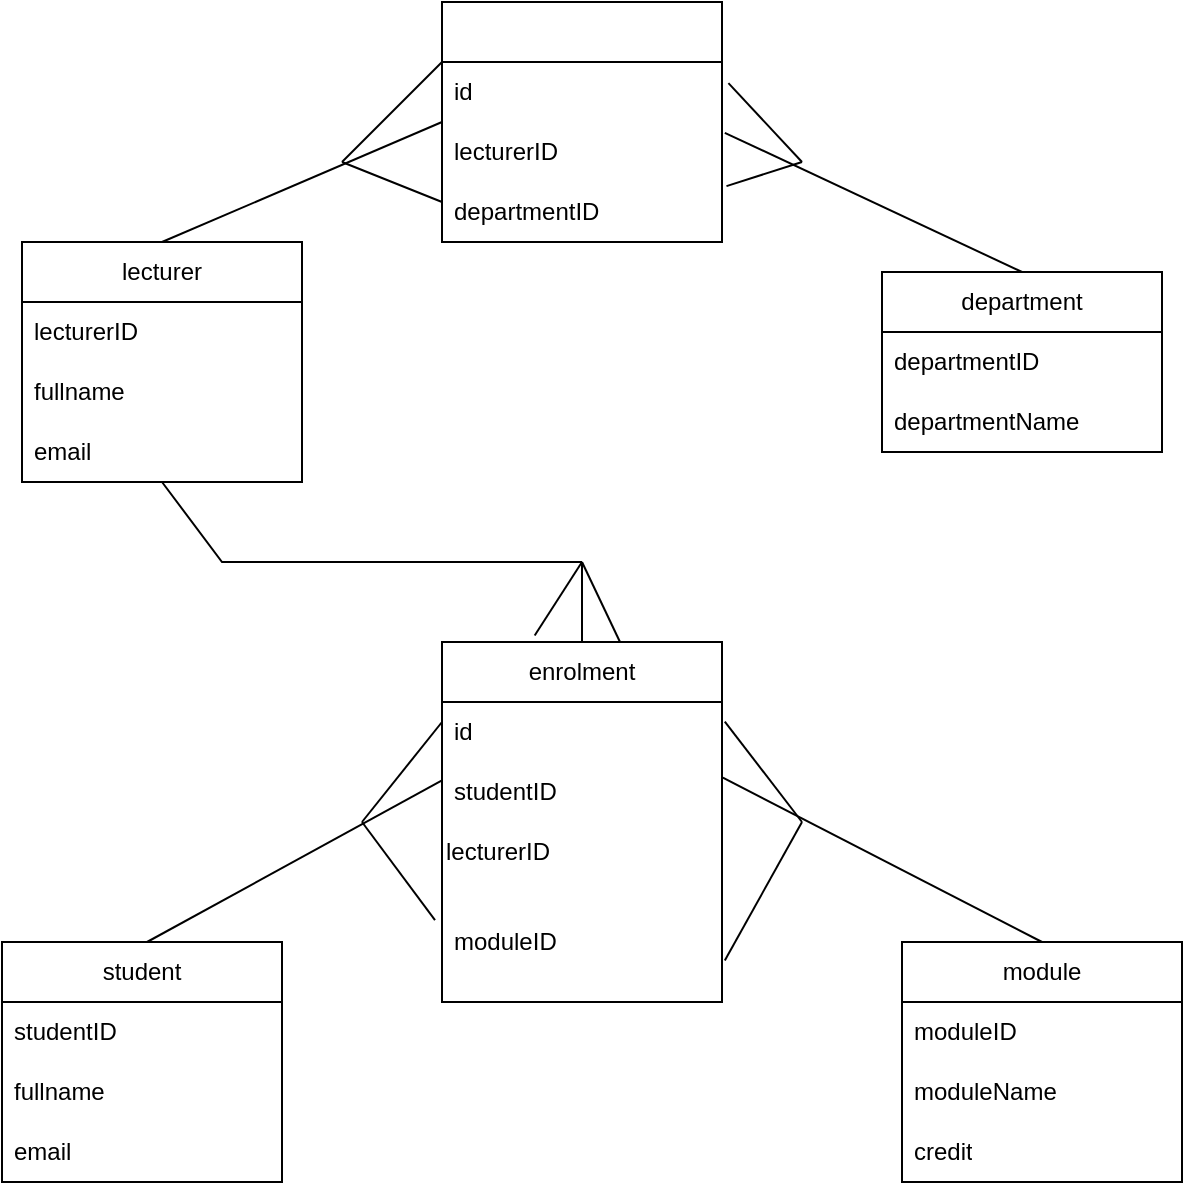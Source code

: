 <mxfile version="24.7.13">
  <diagram id="C5RBs43oDa-KdzZeNtuy" name="Page-1">
    <mxGraphModel dx="1290" dy="557" grid="1" gridSize="10" guides="1" tooltips="1" connect="1" arrows="1" fold="1" page="1" pageScale="1" pageWidth="827" pageHeight="1169" background="none" math="0" shadow="0">
      <root>
        <mxCell id="WIyWlLk6GJQsqaUBKTNV-0" />
        <mxCell id="WIyWlLk6GJQsqaUBKTNV-1" parent="WIyWlLk6GJQsqaUBKTNV-0" />
        <mxCell id="Rsjt8zpwqtJUwQKW7C8x-0" value="student" style="swimlane;fontStyle=0;childLayout=stackLayout;horizontal=1;startSize=30;horizontalStack=0;resizeParent=1;resizeParentMax=0;resizeLast=0;collapsible=1;marginBottom=0;whiteSpace=wrap;html=1;" parent="WIyWlLk6GJQsqaUBKTNV-1" vertex="1">
          <mxGeometry x="90" y="510" width="140" height="120" as="geometry" />
        </mxCell>
        <mxCell id="Rsjt8zpwqtJUwQKW7C8x-1" value="studentID" style="text;strokeColor=none;fillColor=none;align=left;verticalAlign=middle;spacingLeft=4;spacingRight=4;overflow=hidden;points=[[0,0.5],[1,0.5]];portConstraint=eastwest;rotatable=0;whiteSpace=wrap;html=1;" parent="Rsjt8zpwqtJUwQKW7C8x-0" vertex="1">
          <mxGeometry y="30" width="140" height="30" as="geometry" />
        </mxCell>
        <mxCell id="Rsjt8zpwqtJUwQKW7C8x-2" value="fullname" style="text;strokeColor=none;fillColor=none;align=left;verticalAlign=middle;spacingLeft=4;spacingRight=4;overflow=hidden;points=[[0,0.5],[1,0.5]];portConstraint=eastwest;rotatable=0;whiteSpace=wrap;html=1;" parent="Rsjt8zpwqtJUwQKW7C8x-0" vertex="1">
          <mxGeometry y="60" width="140" height="30" as="geometry" />
        </mxCell>
        <mxCell id="Rsjt8zpwqtJUwQKW7C8x-3" value="email" style="text;strokeColor=none;fillColor=none;align=left;verticalAlign=middle;spacingLeft=4;spacingRight=4;overflow=hidden;points=[[0,0.5],[1,0.5]];portConstraint=eastwest;rotatable=0;whiteSpace=wrap;html=1;" parent="Rsjt8zpwqtJUwQKW7C8x-0" vertex="1">
          <mxGeometry y="90" width="140" height="30" as="geometry" />
        </mxCell>
        <mxCell id="Rsjt8zpwqtJUwQKW7C8x-4" value="module" style="swimlane;fontStyle=0;childLayout=stackLayout;horizontal=1;startSize=30;horizontalStack=0;resizeParent=1;resizeParentMax=0;resizeLast=0;collapsible=1;marginBottom=0;whiteSpace=wrap;html=1;" parent="WIyWlLk6GJQsqaUBKTNV-1" vertex="1">
          <mxGeometry x="540" y="510" width="140" height="120" as="geometry" />
        </mxCell>
        <mxCell id="Rsjt8zpwqtJUwQKW7C8x-5" value="moduleID&lt;span style=&quot;white-space: pre;&quot;&gt;&#x9;&lt;/span&gt;" style="text;strokeColor=none;fillColor=none;align=left;verticalAlign=middle;spacingLeft=4;spacingRight=4;overflow=hidden;points=[[0,0.5],[1,0.5]];portConstraint=eastwest;rotatable=0;whiteSpace=wrap;html=1;" parent="Rsjt8zpwqtJUwQKW7C8x-4" vertex="1">
          <mxGeometry y="30" width="140" height="30" as="geometry" />
        </mxCell>
        <mxCell id="Rsjt8zpwqtJUwQKW7C8x-6" value="moduleName" style="text;strokeColor=none;fillColor=none;align=left;verticalAlign=middle;spacingLeft=4;spacingRight=4;overflow=hidden;points=[[0,0.5],[1,0.5]];portConstraint=eastwest;rotatable=0;whiteSpace=wrap;html=1;" parent="Rsjt8zpwqtJUwQKW7C8x-4" vertex="1">
          <mxGeometry y="60" width="140" height="30" as="geometry" />
        </mxCell>
        <mxCell id="Rsjt8zpwqtJUwQKW7C8x-7" value="credit" style="text;strokeColor=none;fillColor=none;align=left;verticalAlign=middle;spacingLeft=4;spacingRight=4;overflow=hidden;points=[[0,0.5],[1,0.5]];portConstraint=eastwest;rotatable=0;whiteSpace=wrap;html=1;" parent="Rsjt8zpwqtJUwQKW7C8x-4" vertex="1">
          <mxGeometry y="90" width="140" height="30" as="geometry" />
        </mxCell>
        <mxCell id="Rsjt8zpwqtJUwQKW7C8x-8" value="enrolment" style="swimlane;fontStyle=0;childLayout=stackLayout;horizontal=1;startSize=30;horizontalStack=0;resizeParent=1;resizeParentMax=0;resizeLast=0;collapsible=1;marginBottom=0;whiteSpace=wrap;html=1;" parent="WIyWlLk6GJQsqaUBKTNV-1" vertex="1">
          <mxGeometry x="310" y="360" width="140" height="180" as="geometry" />
        </mxCell>
        <mxCell id="Rsjt8zpwqtJUwQKW7C8x-9" value="id" style="text;strokeColor=none;fillColor=none;align=left;verticalAlign=middle;spacingLeft=4;spacingRight=4;overflow=hidden;points=[[0,0.5],[1,0.5]];portConstraint=eastwest;rotatable=0;whiteSpace=wrap;html=1;" parent="Rsjt8zpwqtJUwQKW7C8x-8" vertex="1">
          <mxGeometry y="30" width="140" height="30" as="geometry" />
        </mxCell>
        <mxCell id="Rsjt8zpwqtJUwQKW7C8x-10" value="studentID" style="text;strokeColor=none;fillColor=none;align=left;verticalAlign=middle;spacingLeft=4;spacingRight=4;overflow=hidden;points=[[0,0.5],[1,0.5]];portConstraint=eastwest;rotatable=0;whiteSpace=wrap;html=1;" parent="Rsjt8zpwqtJUwQKW7C8x-8" vertex="1">
          <mxGeometry y="60" width="140" height="30" as="geometry" />
        </mxCell>
        <mxCell id="e57_8hQNEqaie21rD2yh-12" value="lecturerID" style="text;html=1;align=left;verticalAlign=middle;whiteSpace=wrap;rounded=0;" vertex="1" parent="Rsjt8zpwqtJUwQKW7C8x-8">
          <mxGeometry y="90" width="140" height="30" as="geometry" />
        </mxCell>
        <mxCell id="Rsjt8zpwqtJUwQKW7C8x-11" value="moduleID" style="text;strokeColor=none;fillColor=none;align=left;verticalAlign=middle;spacingLeft=4;spacingRight=4;overflow=hidden;points=[[0,0.5],[1,0.5]];portConstraint=eastwest;rotatable=0;whiteSpace=wrap;html=1;" parent="Rsjt8zpwqtJUwQKW7C8x-8" vertex="1">
          <mxGeometry y="120" width="140" height="60" as="geometry" />
        </mxCell>
        <mxCell id="Rsjt8zpwqtJUwQKW7C8x-12" value="" style="endArrow=none;html=1;rounded=0;exitX=0.5;exitY=0;exitDx=0;exitDy=0;entryX=-0.018;entryY=0.307;entryDx=0;entryDy=0;entryPerimeter=0;" parent="WIyWlLk6GJQsqaUBKTNV-1" edge="1">
          <mxGeometry width="50" height="50" relative="1" as="geometry">
            <mxPoint x="162.52" y="510" as="sourcePoint" />
            <mxPoint x="310" y="429.21" as="targetPoint" />
            <Array as="points" />
          </mxGeometry>
        </mxCell>
        <mxCell id="Rsjt8zpwqtJUwQKW7C8x-13" value="" style="endArrow=none;html=1;rounded=0;" parent="WIyWlLk6GJQsqaUBKTNV-1" edge="1">
          <mxGeometry width="50" height="50" relative="1" as="geometry">
            <mxPoint x="270" y="450" as="sourcePoint" />
            <mxPoint x="310" y="400" as="targetPoint" />
          </mxGeometry>
        </mxCell>
        <mxCell id="Rsjt8zpwqtJUwQKW7C8x-14" value="" style="endArrow=none;html=1;rounded=0;entryX=-0.025;entryY=0.318;entryDx=0;entryDy=0;entryPerimeter=0;" parent="WIyWlLk6GJQsqaUBKTNV-1" target="Rsjt8zpwqtJUwQKW7C8x-11" edge="1">
          <mxGeometry width="50" height="50" relative="1" as="geometry">
            <mxPoint x="270" y="450" as="sourcePoint" />
            <mxPoint x="320" y="410" as="targetPoint" />
          </mxGeometry>
        </mxCell>
        <mxCell id="Rsjt8zpwqtJUwQKW7C8x-19" value="" style="endArrow=none;html=1;rounded=0;exitX=1.003;exitY=0.261;exitDx=0;exitDy=0;exitPerimeter=0;entryX=0.5;entryY=0;entryDx=0;entryDy=0;" parent="WIyWlLk6GJQsqaUBKTNV-1" source="Rsjt8zpwqtJUwQKW7C8x-10" target="Rsjt8zpwqtJUwQKW7C8x-4" edge="1">
          <mxGeometry width="50" height="50" relative="1" as="geometry">
            <mxPoint x="550" y="470" as="sourcePoint" />
            <mxPoint x="600" y="420" as="targetPoint" />
          </mxGeometry>
        </mxCell>
        <mxCell id="Rsjt8zpwqtJUwQKW7C8x-20" value="" style="endArrow=none;html=1;rounded=0;exitX=1.01;exitY=0.326;exitDx=0;exitDy=0;exitPerimeter=0;" parent="WIyWlLk6GJQsqaUBKTNV-1" source="Rsjt8zpwqtJUwQKW7C8x-9" edge="1">
          <mxGeometry width="50" height="50" relative="1" as="geometry">
            <mxPoint x="450" y="410" as="sourcePoint" />
            <mxPoint x="490" y="450" as="targetPoint" />
          </mxGeometry>
        </mxCell>
        <mxCell id="Rsjt8zpwqtJUwQKW7C8x-21" value="" style="endArrow=none;html=1;rounded=0;exitX=1.01;exitY=0.655;exitDx=0;exitDy=0;exitPerimeter=0;" parent="WIyWlLk6GJQsqaUBKTNV-1" source="Rsjt8zpwqtJUwQKW7C8x-11" edge="1">
          <mxGeometry width="50" height="50" relative="1" as="geometry">
            <mxPoint x="440" y="500" as="sourcePoint" />
            <mxPoint x="490" y="450" as="targetPoint" />
          </mxGeometry>
        </mxCell>
        <mxCell id="Rsjt8zpwqtJUwQKW7C8x-22" value="lecturer" style="swimlane;fontStyle=0;childLayout=stackLayout;horizontal=1;startSize=30;horizontalStack=0;resizeParent=1;resizeParentMax=0;resizeLast=0;collapsible=1;marginBottom=0;whiteSpace=wrap;html=1;" parent="WIyWlLk6GJQsqaUBKTNV-1" vertex="1">
          <mxGeometry x="100" y="160" width="140" height="120" as="geometry" />
        </mxCell>
        <mxCell id="Rsjt8zpwqtJUwQKW7C8x-23" value="lecturerID" style="text;strokeColor=none;fillColor=none;align=left;verticalAlign=middle;spacingLeft=4;spacingRight=4;overflow=hidden;points=[[0,0.5],[1,0.5]];portConstraint=eastwest;rotatable=0;whiteSpace=wrap;html=1;" parent="Rsjt8zpwqtJUwQKW7C8x-22" vertex="1">
          <mxGeometry y="30" width="140" height="30" as="geometry" />
        </mxCell>
        <mxCell id="Rsjt8zpwqtJUwQKW7C8x-24" value="fullname" style="text;strokeColor=none;fillColor=none;align=left;verticalAlign=middle;spacingLeft=4;spacingRight=4;overflow=hidden;points=[[0,0.5],[1,0.5]];portConstraint=eastwest;rotatable=0;whiteSpace=wrap;html=1;" parent="Rsjt8zpwqtJUwQKW7C8x-22" vertex="1">
          <mxGeometry y="60" width="140" height="30" as="geometry" />
        </mxCell>
        <mxCell id="Rsjt8zpwqtJUwQKW7C8x-25" value="email" style="text;strokeColor=none;fillColor=none;align=left;verticalAlign=middle;spacingLeft=4;spacingRight=4;overflow=hidden;points=[[0,0.5],[1,0.5]];portConstraint=eastwest;rotatable=0;whiteSpace=wrap;html=1;" parent="Rsjt8zpwqtJUwQKW7C8x-22" vertex="1">
          <mxGeometry y="90" width="140" height="30" as="geometry" />
        </mxCell>
        <mxCell id="Rsjt8zpwqtJUwQKW7C8x-26" value="department" style="swimlane;fontStyle=0;childLayout=stackLayout;horizontal=1;startSize=30;horizontalStack=0;resizeParent=1;resizeParentMax=0;resizeLast=0;collapsible=1;marginBottom=0;whiteSpace=wrap;html=1;" parent="WIyWlLk6GJQsqaUBKTNV-1" vertex="1">
          <mxGeometry x="530" y="175" width="140" height="90" as="geometry" />
        </mxCell>
        <mxCell id="Rsjt8zpwqtJUwQKW7C8x-27" value="departmentID" style="text;strokeColor=none;fillColor=none;align=left;verticalAlign=middle;spacingLeft=4;spacingRight=4;overflow=hidden;points=[[0,0.5],[1,0.5]];portConstraint=eastwest;rotatable=0;whiteSpace=wrap;html=1;" parent="Rsjt8zpwqtJUwQKW7C8x-26" vertex="1">
          <mxGeometry y="30" width="140" height="30" as="geometry" />
        </mxCell>
        <mxCell id="Rsjt8zpwqtJUwQKW7C8x-28" value="departmentName" style="text;strokeColor=none;fillColor=none;align=left;verticalAlign=middle;spacingLeft=4;spacingRight=4;overflow=hidden;points=[[0,0.5],[1,0.5]];portConstraint=eastwest;rotatable=0;whiteSpace=wrap;html=1;" parent="Rsjt8zpwqtJUwQKW7C8x-26" vertex="1">
          <mxGeometry y="60" width="140" height="30" as="geometry" />
        </mxCell>
        <mxCell id="Rsjt8zpwqtJUwQKW7C8x-30" value="" style="swimlane;fontStyle=0;childLayout=stackLayout;horizontal=1;startSize=30;horizontalStack=0;resizeParent=1;resizeParentMax=0;resizeLast=0;collapsible=1;marginBottom=0;whiteSpace=wrap;html=1;" parent="WIyWlLk6GJQsqaUBKTNV-1" vertex="1">
          <mxGeometry x="310" y="40" width="140" height="120" as="geometry" />
        </mxCell>
        <mxCell id="Rsjt8zpwqtJUwQKW7C8x-31" value="id" style="text;strokeColor=none;fillColor=none;align=left;verticalAlign=middle;spacingLeft=4;spacingRight=4;overflow=hidden;points=[[0,0.5],[1,0.5]];portConstraint=eastwest;rotatable=0;whiteSpace=wrap;html=1;" parent="Rsjt8zpwqtJUwQKW7C8x-30" vertex="1">
          <mxGeometry y="30" width="140" height="30" as="geometry" />
        </mxCell>
        <mxCell id="Rsjt8zpwqtJUwQKW7C8x-32" value="lecturerID" style="text;strokeColor=none;fillColor=none;align=left;verticalAlign=middle;spacingLeft=4;spacingRight=4;overflow=hidden;points=[[0,0.5],[1,0.5]];portConstraint=eastwest;rotatable=0;whiteSpace=wrap;html=1;" parent="Rsjt8zpwqtJUwQKW7C8x-30" vertex="1">
          <mxGeometry y="60" width="140" height="30" as="geometry" />
        </mxCell>
        <mxCell id="Rsjt8zpwqtJUwQKW7C8x-33" value="departmentID" style="text;strokeColor=none;fillColor=none;align=left;verticalAlign=middle;spacingLeft=4;spacingRight=4;overflow=hidden;points=[[0,0.5],[1,0.5]];portConstraint=eastwest;rotatable=0;whiteSpace=wrap;html=1;" parent="Rsjt8zpwqtJUwQKW7C8x-30" vertex="1">
          <mxGeometry y="90" width="140" height="30" as="geometry" />
        </mxCell>
        <mxCell id="Rsjt8zpwqtJUwQKW7C8x-34" value="" style="endArrow=none;html=1;rounded=0;exitX=0.5;exitY=0;exitDx=0;exitDy=0;" parent="WIyWlLk6GJQsqaUBKTNV-1" source="Rsjt8zpwqtJUwQKW7C8x-22" edge="1">
          <mxGeometry width="50" height="50" relative="1" as="geometry">
            <mxPoint x="260" y="150" as="sourcePoint" />
            <mxPoint x="310" y="100" as="targetPoint" />
          </mxGeometry>
        </mxCell>
        <mxCell id="Rsjt8zpwqtJUwQKW7C8x-35" value="" style="endArrow=none;html=1;rounded=0;" parent="WIyWlLk6GJQsqaUBKTNV-1" edge="1">
          <mxGeometry width="50" height="50" relative="1" as="geometry">
            <mxPoint x="260" y="120" as="sourcePoint" />
            <mxPoint x="310" y="140" as="targetPoint" />
          </mxGeometry>
        </mxCell>
        <mxCell id="Rsjt8zpwqtJUwQKW7C8x-36" value="" style="endArrow=none;html=1;rounded=0;" parent="WIyWlLk6GJQsqaUBKTNV-1" edge="1">
          <mxGeometry width="50" height="50" relative="1" as="geometry">
            <mxPoint x="260" y="120" as="sourcePoint" />
            <mxPoint x="310" y="70" as="targetPoint" />
          </mxGeometry>
        </mxCell>
        <mxCell id="Rsjt8zpwqtJUwQKW7C8x-37" value="" style="endArrow=none;html=1;rounded=0;entryX=0.5;entryY=0;entryDx=0;entryDy=0;exitX=1.01;exitY=0.18;exitDx=0;exitDy=0;exitPerimeter=0;" parent="WIyWlLk6GJQsqaUBKTNV-1" source="Rsjt8zpwqtJUwQKW7C8x-32" target="Rsjt8zpwqtJUwQKW7C8x-26" edge="1">
          <mxGeometry width="50" height="50" relative="1" as="geometry">
            <mxPoint x="450" y="110" as="sourcePoint" />
            <mxPoint x="500" y="60" as="targetPoint" />
          </mxGeometry>
        </mxCell>
        <mxCell id="Rsjt8zpwqtJUwQKW7C8x-38" value="" style="endArrow=none;html=1;rounded=0;exitX=1.016;exitY=0.069;exitDx=0;exitDy=0;exitPerimeter=0;" parent="WIyWlLk6GJQsqaUBKTNV-1" source="Rsjt8zpwqtJUwQKW7C8x-33" edge="1">
          <mxGeometry width="50" height="50" relative="1" as="geometry">
            <mxPoint x="440" y="170" as="sourcePoint" />
            <mxPoint x="490" y="120" as="targetPoint" />
          </mxGeometry>
        </mxCell>
        <mxCell id="Rsjt8zpwqtJUwQKW7C8x-39" value="" style="endArrow=none;html=1;rounded=0;exitX=1.023;exitY=0.352;exitDx=0;exitDy=0;exitPerimeter=0;" parent="WIyWlLk6GJQsqaUBKTNV-1" source="Rsjt8zpwqtJUwQKW7C8x-31" edge="1">
          <mxGeometry width="50" height="50" relative="1" as="geometry">
            <mxPoint x="450" y="90" as="sourcePoint" />
            <mxPoint x="490" y="120" as="targetPoint" />
          </mxGeometry>
        </mxCell>
        <mxCell id="e57_8hQNEqaie21rD2yh-1" value="" style="endArrow=none;html=1;rounded=0;" edge="1" parent="WIyWlLk6GJQsqaUBKTNV-1">
          <mxGeometry width="50" height="50" relative="1" as="geometry">
            <mxPoint x="380" y="320" as="sourcePoint" />
            <mxPoint x="170" y="280" as="targetPoint" />
            <Array as="points">
              <mxPoint x="200" y="320" />
            </Array>
          </mxGeometry>
        </mxCell>
        <mxCell id="e57_8hQNEqaie21rD2yh-8" value="" style="endArrow=none;html=1;rounded=0;entryX=0.5;entryY=0;entryDx=0;entryDy=0;" edge="1" parent="WIyWlLk6GJQsqaUBKTNV-1" target="Rsjt8zpwqtJUwQKW7C8x-8">
          <mxGeometry width="50" height="50" relative="1" as="geometry">
            <mxPoint x="380" y="320" as="sourcePoint" />
            <mxPoint x="420" y="270" as="targetPoint" />
          </mxGeometry>
        </mxCell>
        <mxCell id="e57_8hQNEqaie21rD2yh-9" value="" style="endArrow=none;html=1;rounded=0;entryX=0.5;entryY=0;entryDx=0;entryDy=0;" edge="1" parent="WIyWlLk6GJQsqaUBKTNV-1">
          <mxGeometry width="50" height="50" relative="1" as="geometry">
            <mxPoint x="380" y="320" as="sourcePoint" />
            <mxPoint x="399" y="360" as="targetPoint" />
          </mxGeometry>
        </mxCell>
        <mxCell id="e57_8hQNEqaie21rD2yh-10" value="" style="endArrow=none;html=1;rounded=0;entryX=0.331;entryY=-0.018;entryDx=0;entryDy=0;entryPerimeter=0;" edge="1" parent="WIyWlLk6GJQsqaUBKTNV-1" target="Rsjt8zpwqtJUwQKW7C8x-8">
          <mxGeometry width="50" height="50" relative="1" as="geometry">
            <mxPoint x="380" y="320" as="sourcePoint" />
            <mxPoint x="409" y="370" as="targetPoint" />
          </mxGeometry>
        </mxCell>
      </root>
    </mxGraphModel>
  </diagram>
</mxfile>
